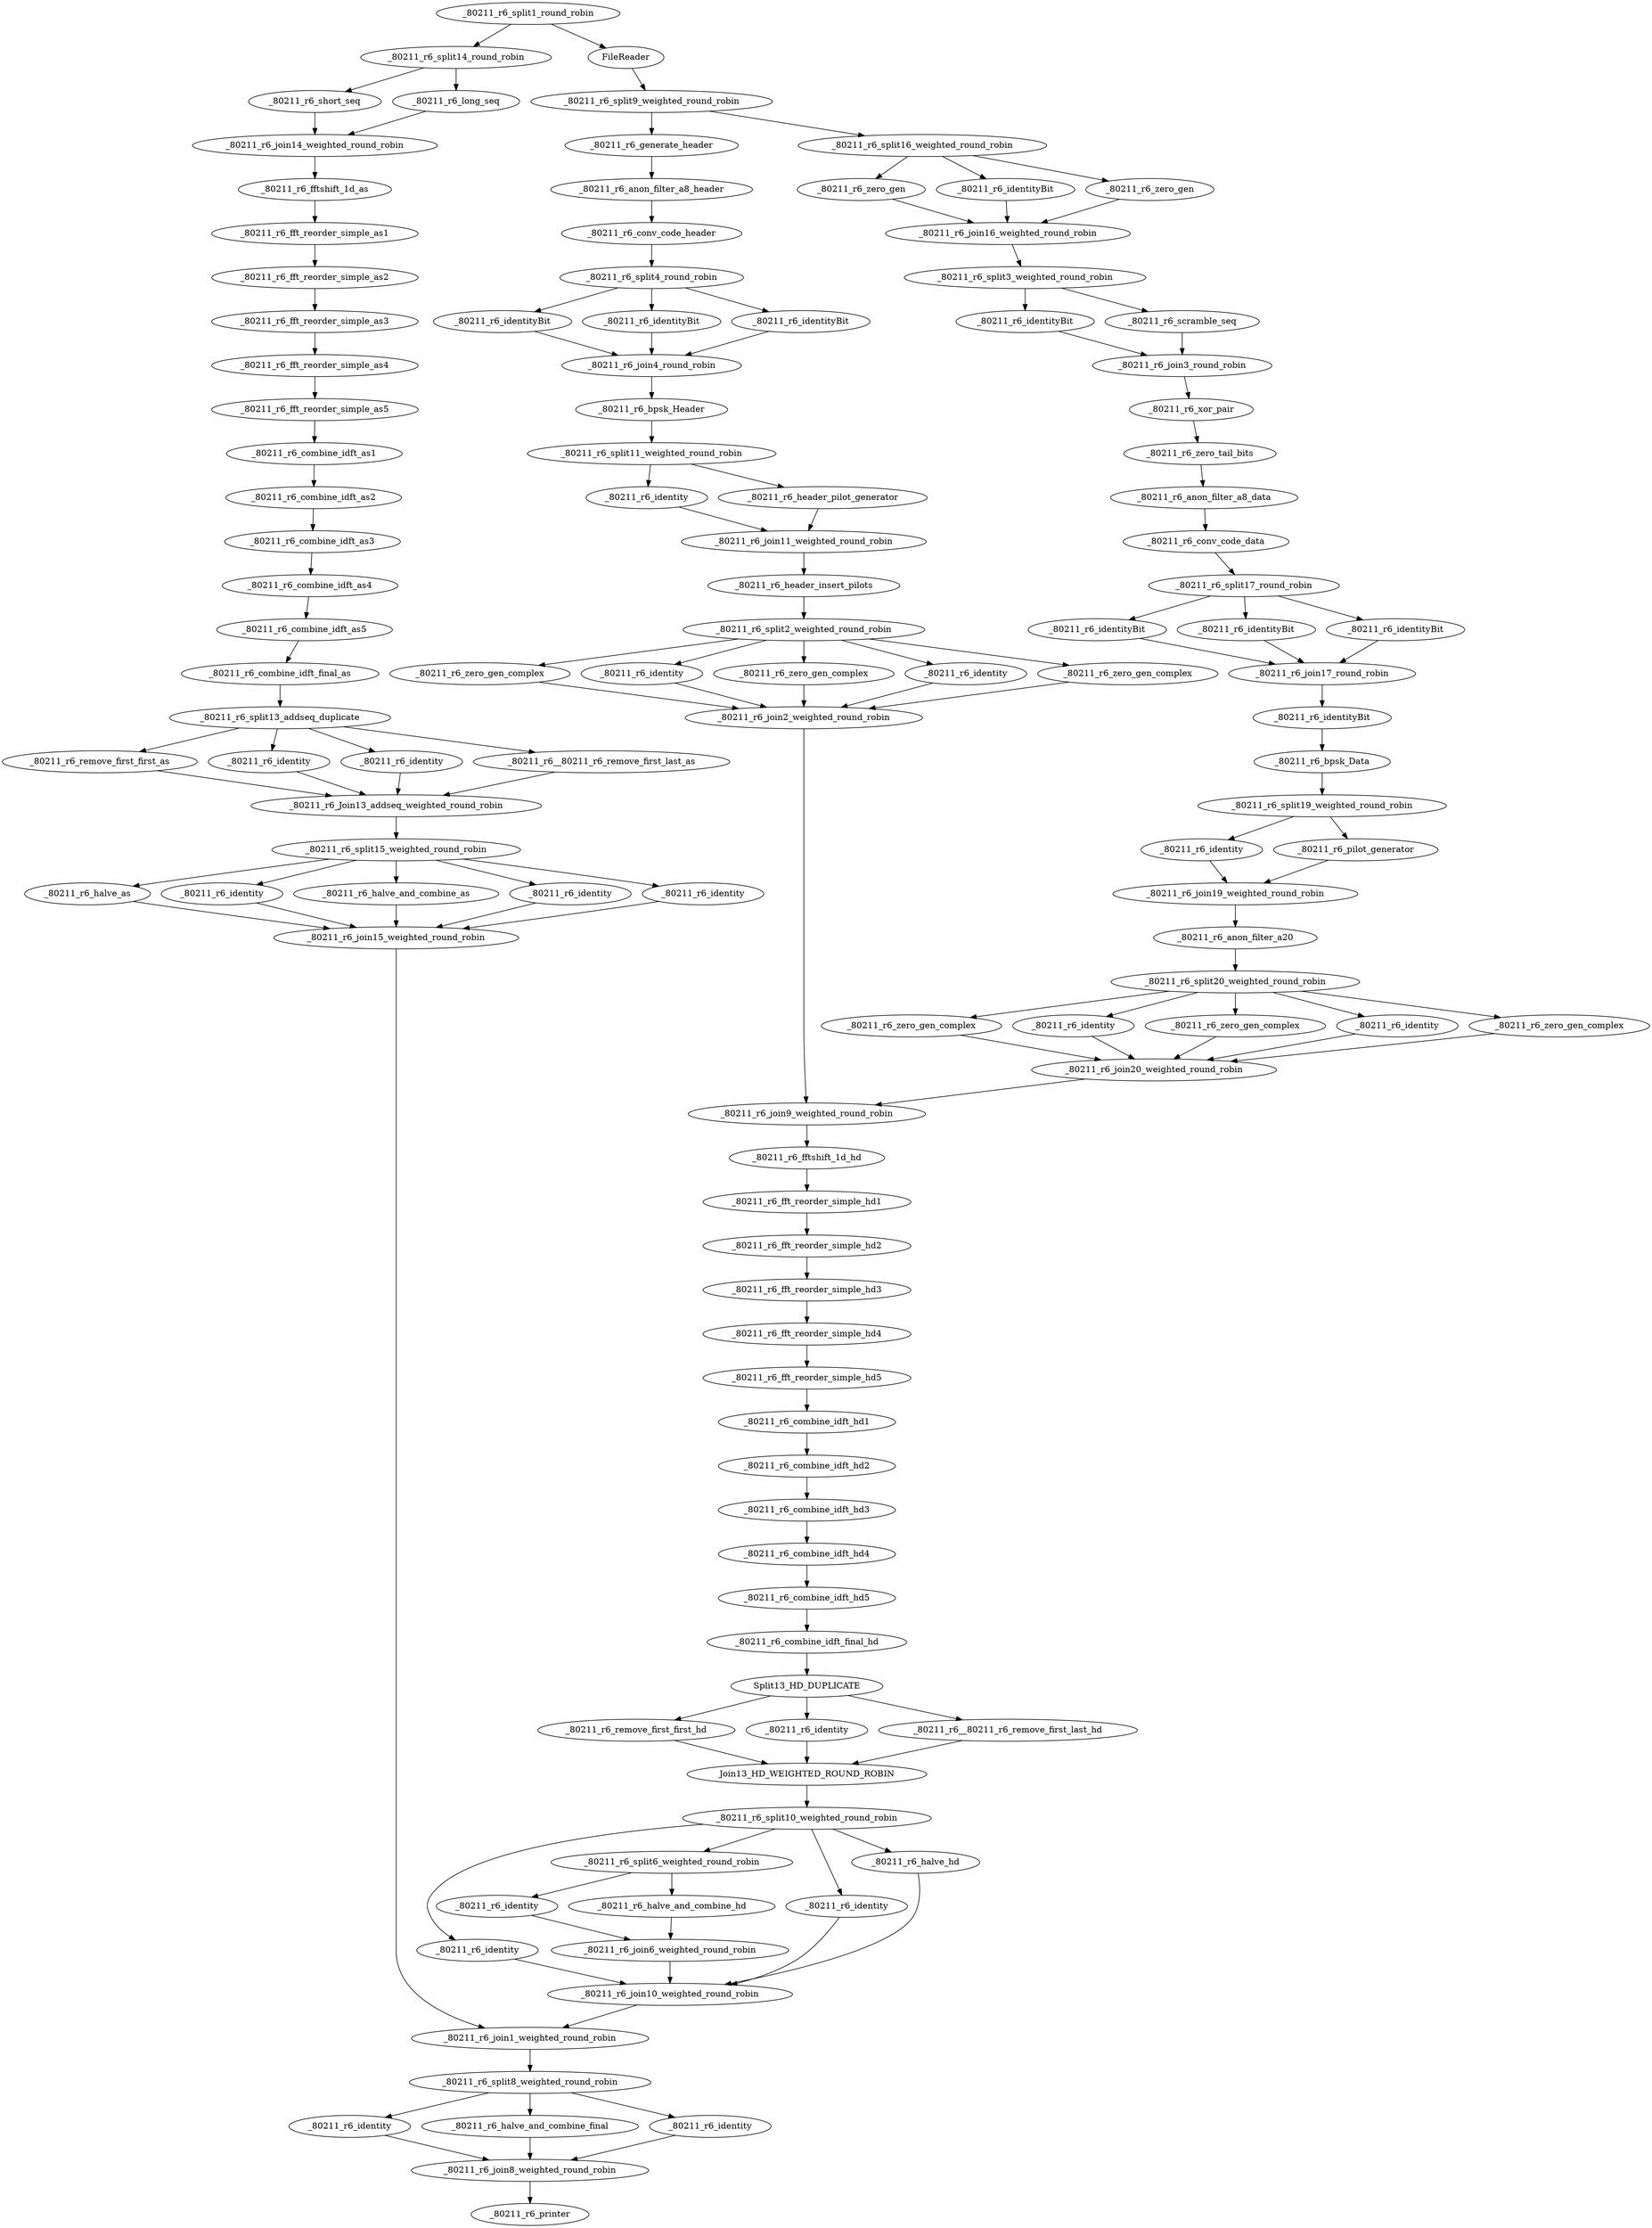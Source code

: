 digraph streamit {
_80211_r6_anon_filter_a4_1_join -> _80211_r6_anon_filter_a5_2_split
_80211_r6_anon_filter_a5_2_join -> output_c_3
_80211_r6_anon_filter_a4_1_split [ label="_80211_r6_split1_round_robin", pop=0, push=0 ]
_80211_r6_anon_filter_a4_1_join [ label="_80211_r6_join1_weighted_round_robin", pop=3202, push=3202 ]
_80211_r6_anon_filter_a13_6_join -> _80211_r6_fftshift_1d_17
_80211_r6_anon_filter_a12_19_join -> _80211_r6_anon_filter_a14_8_split
_80211_r6_anon_filter_a13_6_split [ label="_80211_r6_split14_round_robin", pop=0, push=0 ]
_80211_r6_anon_filter_a13_6_join [ label="_80211_r6_join14_weighted_round_robin", pop=64, push=128 ]
_80211_r6_short_seq_9 [ label="_80211_r6_short_seq", push=64, pop=0 ]
_80211_r6_anon_filter_a13_6_split -> _80211_r6_short_seq_9
_80211_r6_short_seq_9 -> _80211_r6_anon_filter_a13_6_join
_80211_r6_long_seq_10 [ label="_80211_r6_long_seq", push=64, pop=0 ]
_80211_r6_anon_filter_a13_6_split -> _80211_r6_long_seq_10
_80211_r6_long_seq_10 -> _80211_r6_anon_filter_a13_6_join
_80211_r6_fftshift_1d_17 -> _80211_r6_fft_reorder_simple_27
_80211_r6_combine_idft_final_26 -> _80211_r6_anon_filter_a12_19_split
_80211_r6_fftshift_1d_17 [ label="_80211_r6_fftshift_1d_as", pop=128, push=128 ]
_80211_r6_fft_reorder_simple_31 -> _80211_r6_combine_idft_21
_80211_r6_combine_idft_21 -> _80211_r6_combine_idft_22
_80211_r6_combine_idft_22 -> _80211_r6_combine_idft_23
_80211_r6_combine_idft_23 -> _80211_r6_combine_idft_24
_80211_r6_combine_idft_24 -> _80211_r6_combine_idft_25
_80211_r6_combine_idft_25 -> _80211_r6_combine_idft_final_26
_80211_r6_fft_reorder_simple_27 -> _80211_r6_fft_reorder_simple_28
_80211_r6_fft_reorder_simple_28 -> _80211_r6_fft_reorder_simple_29
_80211_r6_fft_reorder_simple_29 -> _80211_r6_fft_reorder_simple_30
_80211_r6_fft_reorder_simple_30 -> _80211_r6_fft_reorder_simple_31
_80211_r6_fft_reorder_simple_27 [ label="_80211_r6_fft_reorder_simple_as1", pop=128, push=128 ]
_80211_r6_fft_reorder_simple_28 [ label="_80211_r6_fft_reorder_simple_as2", pop=128, push=128 ]
_80211_r6_fft_reorder_simple_29 [ label="_80211_r6_fft_reorder_simple_as3", pop=128, push=128 ]
_80211_r6_fft_reorder_simple_30 [ label="_80211_r6_fft_reorder_simple_as4", pop=128, push=128 ]
_80211_r6_fft_reorder_simple_31 [ label="_80211_r6_fft_reorder_simple_as5", pop=128, push=128 ]
_80211_r6_combine_idft_21 [ label="_80211_r6_combine_idft_as1", pop=128, push=128 ]
_80211_r6_combine_idft_22 [ label="_80211_r6_combine_idft_as2", pop=128, push=128 ]
_80211_r6_combine_idft_23 [ label="_80211_r6_combine_idft_as3", pop=128, push=128 ]
_80211_r6_combine_idft_24 [ label="_80211_r6_combine_idft_as4", pop=128, push=128 ]
_80211_r6_combine_idft_25 [ label="_80211_r6_combine_idft_as5", pop=128, push=128 ]
_80211_r6_combine_idft_final_26 [ label="_80211_r6_combine_idft_final_as", pop=128, push=128 ]
_80211_r6_anon_filter_a12_19_split [ label="_80211_r6_split13_addseq_duplicate", pop=128, push=128 ]
_80211_r6_anon_filter_a12_19_join [ label="_80211_r6_Join13_addseq_weighted_round_robin", pop=322, push=322 ]
_80211_r6_remove_first_first_49 [ label="_80211_r6_remove_first_first_as", pop=128, push=64 ]
_80211_r6_anon_filter_a12_19_split -> _80211_r6_remove_first_first_49
_80211_r6_remove_first_first_49 -> _80211_r6_anon_filter_a12_19_join
streamit_library__80211_r6_identity_50 [ label="_80211_r6_identity", pop=128, push=128 ]
_80211_r6_anon_filter_a12_19_split -> streamit_library__80211_r6_identity_50
streamit_library__80211_r6_identity_50 -> _80211_r6_anon_filter_a12_19_join
streamit_library__80211_r6_identity_51 [ label="_80211_r6_identity", pop=128, push=128 ]
_80211_r6_anon_filter_a12_19_split -> streamit_library__80211_r6_identity_51
streamit_library__80211_r6_identity_51 -> _80211_r6_anon_filter_a12_19_join
_80211_r6__80211_r6_remove_first_last_52 [ label="_80211_r6__80211_r6_remove_first_last_as", pop=128, push=2 ]
_80211_r6_anon_filter_a12_19_split -> _80211_r6__80211_r6_remove_first_last_52
_80211_r6__80211_r6_remove_first_last_52 -> _80211_r6_anon_filter_a12_19_join
_80211_r6_anon_filter_a14_8_split [ label="_80211_r6_split15_weighted_round_robin", pop=322, push=322 ]
_80211_r6_anon_filter_a14_8_join [ label="_80211_r6_join15_weighted_round_robin", pop=321, push=321 ]
_80211_r6_halve_55 [ label="_80211_r6_halve_as", pop=1, push=1 ]
_80211_r6_anon_filter_a14_8_split -> _80211_r6_halve_55
_80211_r6_halve_55 -> _80211_r6_anon_filter_a14_8_join
streamit_library__80211_r6_identity_56 [ label="_80211_r6_identity", pop=159, push=159 ]
_80211_r6_anon_filter_a14_8_split -> streamit_library__80211_r6_identity_56
streamit_library__80211_r6_identity_56 -> _80211_r6_anon_filter_a14_8_join
_80211_r6_halve_and_combine_57 [ label="_80211_r6_halve_and_combine_as", pop=2, push=1 ]
_80211_r6_anon_filter_a14_8_split -> _80211_r6_halve_and_combine_57
_80211_r6_halve_and_combine_57 -> _80211_r6_anon_filter_a14_8_join
streamit_library__80211_r6_identity_58 [ label="_80211_r6_identity", pop=159, push=159 ]
_80211_r6_anon_filter_a14_8_split -> streamit_library__80211_r6_identity_58
streamit_library__80211_r6_identity_58 -> _80211_r6_anon_filter_a14_8_join
streamit_library__80211_r6_identity_59 [ label="_80211_r6_identity", pop=1, push=1 ]
_80211_r6_anon_filter_a14_8_split -> streamit_library__80211_r6_identity_59
streamit_library__80211_r6_identity_59 -> _80211_r6_anon_filter_a14_8_join
_80211_r6_anon_filter_a4_1_split -> _80211_r6_anon_filter_a13_6_split
_80211_r6_anon_filter_a14_8_join -> _80211_r6_anon_filter_a4_1_join
streamit_library_io_FileReader_65 -> _80211_r6_anon_filter_a6_66_split
_80211_r6_anon_filter_a6_66_join -> _80211_r6_fftshift_1d_147
_80211_r6_anon_filter_a11_149_join -> _80211_r6_anon_filter_a7_68_split
streamit_library_io_FileReader_65 [ label="FileReader", pop=0, push=800 ]
_80211_r6_anon_filter_a6_66_split [ label="_80211_r6_split9_weighted_round_robin", pop=800, push=800 ]
_80211_r6_anon_filter_a6_66_join [ label="_80211_r6_join9_weighted_round_robin", pop=2304, push=2304 ]
_80211_r6_generate_header_71 -> _80211_r6_anon_filter_a8_78
_80211_r6_conv_code_filter_79 -> permute_1_73_split
permute_1_73_join -> _80211_r6_bpsk__74
_80211_r6_bpsk__74 -> _80211_r6_anon_filter_a9_87_split
_80211_r6_anon_filter_a10_88 -> insert__80211_r6_zeros_complex_76_split
_80211_r6_generate_header_71 [ label="_80211_r6_generate_header", pop=0, push=24 ]
_80211_r6_anon_filter_a8_78 -> _80211_r6_conv_code_filter_79
_80211_r6_anon_filter_a8_78 [ label="_80211_r6_anon_filter_a8_header", pop=24, push=24 ]
_80211_r6_conv_code_filter_79 [ label="_80211_r6_conv_code_header", pop=24, push=48 ]
permute_1_73_split [ label="_80211_r6_split4_round_robin", pop=48, push=48 ]
permute_1_73_join [ label="_80211_r6_join4_round_robin", pop=48, push=48 ]
streamit_library__80211_r6_identity_82 [ label="_80211_r6_identityBit", pop=16, push=16 ]
permute_1_73_split -> streamit_library__80211_r6_identity_82
streamit_library__80211_r6_identity_82 -> permute_1_73_join
streamit_library__80211_r6_identity_83 [ label="_80211_r6_identityBit", pop=16, push=16 ]
permute_1_73_split -> streamit_library__80211_r6_identity_83
streamit_library__80211_r6_identity_83 -> permute_1_73_join
streamit_library__80211_r6_identity_84 [ label="_80211_r6_identityBit", pop=16, push=16 ]
permute_1_73_split -> streamit_library__80211_r6_identity_84
streamit_library__80211_r6_identity_84 -> permute_1_73_join
_80211_r6_bpsk__74 [ label="_80211_r6_bpsk_Header", pop=48, push=48 ]
_80211_r6_anon_filter_a9_87_join -> _80211_r6_anon_filter_a10_88
_80211_r6_anon_filter_a9_87_split [ label="_80211_r6_split11_weighted_round_robin", pop=48, push=48 ]
_80211_r6_anon_filter_a9_87_join [ label="_80211_r6_join11_weighted_round_robin", pop=52, push=52 ]
streamit_library__80211_r6_identity_89 [ label="_80211_r6_identity", pop=48, push=48 ]
_80211_r6_anon_filter_a9_87_split -> streamit_library__80211_r6_identity_89
streamit_library__80211_r6_identity_89 -> _80211_r6_anon_filter_a9_87_join
_80211_r6_header_pilot_generator_90 [ label="_80211_r6_header_pilot_generator", pop=0, push=4 ]
_80211_r6_anon_filter_a9_87_split -> _80211_r6_header_pilot_generator_90
_80211_r6_header_pilot_generator_90 -> _80211_r6_anon_filter_a9_87_join
_80211_r6_anon_filter_a10_88 [ label="_80211_r6_header_insert_pilots", pop=52, push=52 ]
insert__80211_r6_zeros_complex_76_split [ label="_80211_r6_split2_weighted_round_robin", pop=52, push=52 ]
insert__80211_r6_zeros_complex_76_join [ label="_80211_r6_join2_weighted_round_robin", pop=64, push=64 ]
_80211_r6_zero_gen_complex_93 [ label="_80211_r6_zero_gen_complex", pop=0, push=6 ]
insert__80211_r6_zeros_complex_76_split -> _80211_r6_zero_gen_complex_93
_80211_r6_zero_gen_complex_93 -> insert__80211_r6_zeros_complex_76_join
streamit_library__80211_r6_identity_94 [ label="_80211_r6_identity", pop=26, push=26 ]
insert__80211_r6_zeros_complex_76_split -> streamit_library__80211_r6_identity_94
streamit_library__80211_r6_identity_94 -> insert__80211_r6_zeros_complex_76_join
_80211_r6_zero_gen_complex_95 [ label="_80211_r6_zero_gen_complex", pop=0, push=1 ]
insert__80211_r6_zeros_complex_76_split -> _80211_r6_zero_gen_complex_95
_80211_r6_zero_gen_complex_95 -> insert__80211_r6_zeros_complex_76_join
streamit_library__80211_r6_identity_96 [ label="_80211_r6_identity", pop=26, push=26 ]
insert__80211_r6_zeros_complex_76_split -> streamit_library__80211_r6_identity_96
streamit_library__80211_r6_identity_96 -> insert__80211_r6_zeros_complex_76_join
_80211_r6_zero_gen_complex_97 [ label="_80211_r6_zero_gen_complex", pop=0, push=5 ]
insert__80211_r6_zeros_complex_76_split -> _80211_r6_zero_gen_complex_97
_80211_r6_zero_gen_complex_97 -> insert__80211_r6_zeros_complex_76_join
_80211_r6_anon_filter_a6_66_split -> _80211_r6_generate_header_71
insert__80211_r6_zeros_complex_76_join -> _80211_r6_anon_filter_a6_66_join
insert__80211_r6_zeros_99_join -> interleave__80211_r6_scramble_seq_111_split
_80211_r6_xor_pair_112 -> _80211_r6_zero_tail_bits_101
_80211_r6_zero_tail_bits_101 -> _80211_r6_anon_filter_a8_119
_80211_r6_conv_code_filter_120 -> permute_1_103_split
permute_1_103_join -> streamit_library__80211_r6_identity_127
streamit_library__80211_r6_identity_127 -> _80211_r6_bpsk__105
_80211_r6_bpsk__105 -> _80211_r6_anon_filter_a9_130_split
_80211_r6_anon_filter_a10_131 -> insert__80211_r6_zeros_complex_107_split
insert__80211_r6_zeros_99_split [ label="_80211_r6_split16_weighted_round_robin", pop=800, push=800 ]
insert__80211_r6_zeros_99_join [ label="_80211_r6_join16_weighted_round_robin", pop=840, push=840 ]
_80211_r6_zero_gen_108 [ label="_80211_r6_zero_gen", pop=0, push=16 ]
insert__80211_r6_zeros_99_split -> _80211_r6_zero_gen_108
_80211_r6_zero_gen_108 -> insert__80211_r6_zeros_99_join
streamit_library__80211_r6_identity_109 [ label="_80211_r6_identityBit", pop=800, push=800 ]
insert__80211_r6_zeros_99_split -> streamit_library__80211_r6_identity_109
streamit_library__80211_r6_identity_109 -> insert__80211_r6_zeros_99_join
_80211_r6_zero_gen_110 [ label="_80211_r6_zero_gen", pop=0, push=24 ]
insert__80211_r6_zeros_99_split -> _80211_r6_zero_gen_110
_80211_r6_zero_gen_110 -> insert__80211_r6_zeros_99_join
interleave__80211_r6_scramble_seq_111_join -> _80211_r6_xor_pair_112
interleave__80211_r6_scramble_seq_111_split [ label="_80211_r6_split3_weighted_round_robin", push=840, pop=840 ]
interleave__80211_r6_scramble_seq_111_join [ label="_80211_r6_join3_round_robin", push=1680, pop=1680 ]
streamit_library__80211_r6_identity_113 [ label="_80211_r6_identityBit", pop=840, push=840 ]
interleave__80211_r6_scramble_seq_111_split -> streamit_library__80211_r6_identity_113
streamit_library__80211_r6_identity_113 -> interleave__80211_r6_scramble_seq_111_join
_80211_r6_scramble_seq_114 [ label="_80211_r6_scramble_seq", pop=0, push=840 ]
interleave__80211_r6_scramble_seq_111_split -> _80211_r6_scramble_seq_114
_80211_r6_scramble_seq_114 -> interleave__80211_r6_scramble_seq_111_join
_80211_r6_xor_pair_112 [ label="_80211_r6_xor_pair", push=840, pop=1680 ]
_80211_r6_zero_tail_bits_101 [ label="_80211_r6_zero_tail_bits", push=840, pop=840 ]
_80211_r6_anon_filter_a8_119 -> _80211_r6_conv_code_filter_120
_80211_r6_anon_filter_a8_119 [ label="_80211_r6_anon_filter_a8_data", push=840, pop=840 ]
_80211_r6_conv_code_filter_120 [ label="_80211_r6_conv_code_data", pop=840, push=1680, peek=7 ]
permute_1_103_split [ label="_80211_r6_split17_round_robin", pop=1680, push=1680 ]
permute_1_103_join [ label="_80211_r6_join17_round_robin", pop=1680, push=1680 ]
streamit_library__80211_r6_identity_123 [ label="_80211_r6_identityBit", pop=520, push=520 ]
permute_1_103_split -> streamit_library__80211_r6_identity_123
streamit_library__80211_r6_identity_123 -> permute_1_103_join
streamit_library__80211_r6_identity_124 [ label="_80211_r6_identityBit", pop=520, push=520 ]
permute_1_103_split -> streamit_library__80211_r6_identity_124
streamit_library__80211_r6_identity_124 -> permute_1_103_join
streamit_library__80211_r6_identity_125 [ label="_80211_r6_identityBit", pop=520, push=520 ]
permute_1_103_split -> streamit_library__80211_r6_identity_125
streamit_library__80211_r6_identity_125 -> permute_1_103_join
streamit_library__80211_r6_identity_127 [ label="_80211_r6_identityBit", pop=1680, push=1680 ]
_80211_r6_bpsk__105 [ label="_80211_r6_bpsk_Data", pop=1680, push=1680 ]
_80211_r6_anon_filter_a9_130_join -> _80211_r6_anon_filter_a10_131
_80211_r6_anon_filter_a9_130_split [ label="_80211_r6_split19_weighted_round_robin", pop=1680, push=1680 ]
_80211_r6_anon_filter_a9_130_join [ label="_80211_r6_join19_weighted_round_robin", pop=1820, push=1820 ]
streamit_library__80211_r6_identity_132 [ label="_80211_r6_identity", pop=1680, push=1680 ]
_80211_r6_anon_filter_a9_130_split -> streamit_library__80211_r6_identity_132
streamit_library__80211_r6_identity_132 -> _80211_r6_anon_filter_a9_130_join
pilot_generator_133 [ label="_80211_r6_pilot_generator", pop=0, push=140 ]
_80211_r6_anon_filter_a9_130_split -> pilot_generator_133
pilot_generator_133 -> _80211_r6_anon_filter_a9_130_join
_80211_r6_anon_filter_a10_131 [ label="_80211_r6_anon_filter_a20", pop=1820, push=1820 ]
insert__80211_r6_zeros_complex_107_split [ label="_80211_r6_split20_weighted_round_robin", pop=1820, push=1820 ]
insert__80211_r6_zeros_complex_107_join [ label="_80211_r6_join20_weighted_round_robin", pop=2240, push=2240 ]
_80211_r6_zero_gen_complex_140 [ label="_80211_r6_zero_gen_complex", pop=0, push=210 ]
insert__80211_r6_zeros_complex_107_split -> _80211_r6_zero_gen_complex_140
_80211_r6_zero_gen_complex_140 -> insert__80211_r6_zeros_complex_107_join
streamit_library__80211_r6_identity_141 [ label="_80211_r6_identity", pop=910, push=910 ]
insert__80211_r6_zeros_complex_107_split -> streamit_library__80211_r6_identity_141
streamit_library__80211_r6_identity_141 -> insert__80211_r6_zeros_complex_107_join
_80211_r6_zero_gen_complex_142 [ label="_80211_r6_zero_gen_complex", pop=0, push=35 ]
insert__80211_r6_zeros_complex_107_split -> _80211_r6_zero_gen_complex_142
_80211_r6_zero_gen_complex_142 -> insert__80211_r6_zeros_complex_107_join
streamit_library__80211_r6_identity_143 [ label="_80211_r6_identity", pop=910, push=910 ]
insert__80211_r6_zeros_complex_107_split -> streamit_library__80211_r6_identity_143
streamit_library__80211_r6_identity_143 -> insert__80211_r6_zeros_complex_107_join
_80211_r6_zero_gen_complex_144 [ label="_80211_r6_zero_gen_complex", pop=0, push=175 ]
insert__80211_r6_zeros_complex_107_split -> _80211_r6_zero_gen_complex_144
_80211_r6_zero_gen_complex_144 -> insert__80211_r6_zeros_complex_107_join
_80211_r6_anon_filter_a6_66_split -> insert__80211_r6_zeros_99_split
insert__80211_r6_zeros_complex_107_join -> _80211_r6_anon_filter_a6_66_join
_80211_r6_fftshift_1d_147 -> _80211_r6_fft_reorder_simple_157
_80211_r6_combine_idft_final_156 -> _80211_r6_anon_filter_a11_149_split
_80211_r6_fftshift_1d_147 [ label="_80211_r6_fftshift_1d_hd", pop=2304, push=2304 ]
_80211_r6_fft_reorder_simple_161 -> _80211_r6_combine_idft_151
_80211_r6_combine_idft_151 -> _80211_r6_combine_idft_152
_80211_r6_combine_idft_152 -> _80211_r6_combine_idft_153
_80211_r6_combine_idft_153 -> _80211_r6_combine_idft_154
_80211_r6_combine_idft_154 -> _80211_r6_combine_idft_155
_80211_r6_combine_idft_155 -> _80211_r6_combine_idft_final_156
_80211_r6_fft_reorder_simple_157 -> _80211_r6_fft_reorder_simple_158
_80211_r6_fft_reorder_simple_158 -> _80211_r6_fft_reorder_simple_159
_80211_r6_fft_reorder_simple_159 -> _80211_r6_fft_reorder_simple_160
_80211_r6_fft_reorder_simple_160 -> _80211_r6_fft_reorder_simple_161
_80211_r6_fft_reorder_simple_157 [ label="_80211_r6_fft_reorder_simple_hd1", pop=2304, push=2304 ]
_80211_r6_fft_reorder_simple_158 [ label="_80211_r6_fft_reorder_simple_hd2", pop=2304, push=2304 ]
_80211_r6_fft_reorder_simple_159 [ label="_80211_r6_fft_reorder_simple_hd3", pop=2304, push=2304 ]
_80211_r6_fft_reorder_simple_160 [ label="_80211_r6_fft_reorder_simple_hd4", pop=2304, push=2304 ]
_80211_r6_fft_reorder_simple_161 [ label="_80211_r6_fft_reorder_simple_hd5", pop=2304, push=2304 ]
_80211_r6_combine_idft_151 [ label="_80211_r6_combine_idft_hd1", pop=2304, push=2304 ]
_80211_r6_combine_idft_152 [ label="_80211_r6_combine_idft_hd2", pop=2304, push=2304 ]
_80211_r6_combine_idft_153 [ label="_80211_r6_combine_idft_hd3", pop=2304, push=2304 ]
_80211_r6_combine_idft_154 [ label="_80211_r6_combine_idft_hd4", pop=2304, push=2304 ]
_80211_r6_combine_idft_155 [ label="_80211_r6_combine_idft_hd5", pop=2304, push=2304 ]
_80211_r6_combine_idft_final_156 [ label="_80211_r6_combine_idft_final_hd", pop=2304, push=2304 ]
_80211_r6_anon_filter_a11_149_split [ label="Split13_HD_DUPLICATE", pop=2304, push=2304 ]
_80211_r6_anon_filter_a11_149_join [ label="Join13_HD_WEIGHTED_ROUND_ROBIN", pop=2916, push=2916 ]
_80211_r6_remove_first_first_179 [ label="_80211_r6_remove_first_first_hd", pop=2304, push=576 ]
_80211_r6_anon_filter_a11_149_split -> _80211_r6_remove_first_first_179
_80211_r6_remove_first_first_179 -> _80211_r6_anon_filter_a11_149_join
streamit_library__80211_r6_identity_180 [ label="_80211_r6_identity", pop=2304, push=2304 ]
_80211_r6_anon_filter_a11_149_split -> streamit_library__80211_r6_identity_180
streamit_library__80211_r6_identity_180 -> _80211_r6_anon_filter_a11_149_join
_80211_r6__80211_r6_remove_first_last_181 [ label="_80211_r6__80211_r6_remove_first_last_hd", pop=2304, push=36 ]
_80211_r6_anon_filter_a11_149_split -> _80211_r6__80211_r6_remove_first_last_181
_80211_r6__80211_r6_remove_first_last_181 -> _80211_r6_anon_filter_a11_149_join
_80211_r6_anon_filter_a7_68_split [ label="_80211_r6_split10_weighted_round_robin" pop=2916, push=2916 ]
_80211_r6_anon_filter_a7_68_join [ label="_80211_r6_join10_weighted_round_robin", pop=2881, push=2881 ]
streamit_library__80211_r6_identity_184 [ label="_80211_r6_identity", pop=1, push=1 ]
_80211_r6_anon_filter_a7_68_split -> streamit_library__80211_r6_identity_184
streamit_library__80211_r6_identity_184 -> _80211_r6_anon_filter_a7_68_join
append_symbols_185_split [ label="_80211_r6_split6_weighted_round_robin", pop=2835, push=2835]
append_symbols_185_join [ label="_80211_r6_join6_weighted_round_robin", pop=2800, push=2800 ]
streamit_library__80211_r6_identity_188 [ label="_80211_r6_identity", pop=2765, push=2765 ]
append_symbols_185_split -> streamit_library__80211_r6_identity_188
streamit_library__80211_r6_identity_188 -> append_symbols_185_join
_80211_r6_halve_and_combine_189 [ label="_80211_r6_halve_and_combine_hd", pop=79, push=35 ]
append_symbols_185_split -> _80211_r6_halve_and_combine_189
_80211_r6_halve_and_combine_189 -> append_symbols_185_join
_80211_r6_anon_filter_a7_68_split -> append_symbols_185_split
append_symbols_185_join -> _80211_r6_anon_filter_a7_68_join
streamit_library__80211_r6_identity_186 [ label="_80211_r6_identity", pop=79, push=79  ]
_80211_r6_anon_filter_a7_68_split -> streamit_library__80211_r6_identity_186
streamit_library__80211_r6_identity_186 -> _80211_r6_anon_filter_a7_68_join
_80211_r6_halve_187 [ label="_80211_r6_halve_hd", pop=1, push=1 ]
_80211_r6_anon_filter_a7_68_split -> _80211_r6_halve_187
_80211_r6_halve_187 -> _80211_r6_anon_filter_a7_68_join
_80211_r6_anon_filter_a4_1_split -> streamit_library_io_FileReader_65
_80211_r6_anon_filter_a7_68_join -> _80211_r6_anon_filter_a4_1_join
_80211_r6_anon_filter_a5_2_split [ label="_80211_r6_split8_weighted_round_robin", pop=3202, push=3202 ]
_80211_r6_anon_filter_a5_2_join [ label="_80211_r6_join8_weighted_round_robin", pop=3201, push=3201 ]
streamit_library__80211_r6_identity_195 [ label="_80211_r6_identity", pop=2880, push=2880 ]
_80211_r6_anon_filter_a5_2_split -> streamit_library__80211_r6_identity_195
streamit_library__80211_r6_identity_195 -> _80211_r6_anon_filter_a5_2_join
_80211_r6_halve_and_combine_196 [ label="_80211_r6_halve_and_combine_final", pop=2, push=1 ]
_80211_r6_anon_filter_a5_2_split -> _80211_r6_halve_and_combine_196
_80211_r6_halve_and_combine_196 -> _80211_r6_anon_filter_a5_2_join
streamit_library__80211_r6_identity_197 [ label="_80211_r6_identity", push=320, pop=320 ]
_80211_r6_anon_filter_a5_2_split -> streamit_library__80211_r6_identity_197
streamit_library__80211_r6_identity_197 -> _80211_r6_anon_filter_a5_2_join
output_c_3 [ label="_80211_r6_printer", pop=3201, push=0 ]
}
